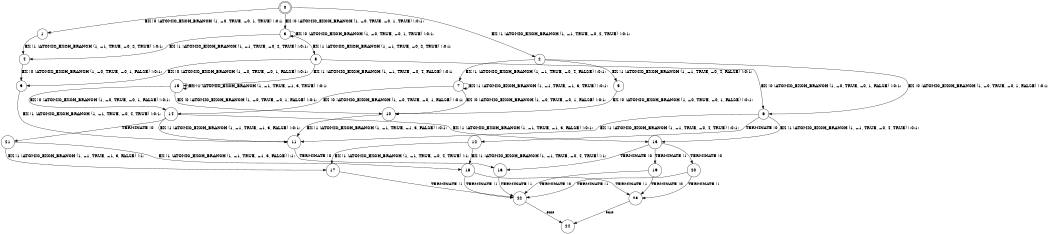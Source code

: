 digraph BCG {
size = "7, 10.5";
center = TRUE;
node [shape = circle];
0 [peripheries = 2];
0 -> 1 [label = "EX !0 !ATOMIC_EXCH_BRANCH (1, +0, TRUE, +0, 1, TRUE) !:0:1:"];
0 -> 2 [label = "EX !1 !ATOMIC_EXCH_BRANCH (1, +1, TRUE, +0, 2, TRUE) !:0:1:"];
0 -> 3 [label = "EX !0 !ATOMIC_EXCH_BRANCH (1, +0, TRUE, +0, 1, TRUE) !:0:1:"];
1 -> 4 [label = "EX !1 !ATOMIC_EXCH_BRANCH (1, +1, TRUE, +0, 2, TRUE) !:0:1:"];
2 -> 5 [label = "EX !1 !ATOMIC_EXCH_BRANCH (1, +1, TRUE, +0, 4, FALSE) !:0:1:"];
2 -> 6 [label = "EX !0 !ATOMIC_EXCH_BRANCH (1, +0, TRUE, +0, 1, FALSE) !:0:1:"];
2 -> 7 [label = "EX !1 !ATOMIC_EXCH_BRANCH (1, +1, TRUE, +0, 4, FALSE) !:0:1:"];
3 -> 4 [label = "EX !1 !ATOMIC_EXCH_BRANCH (1, +1, TRUE, +0, 2, TRUE) !:0:1:"];
3 -> 8 [label = "EX !1 !ATOMIC_EXCH_BRANCH (1, +1, TRUE, +0, 2, TRUE) !:0:1:"];
3 -> 3 [label = "EX !0 !ATOMIC_EXCH_BRANCH (1, +0, TRUE, +0, 1, TRUE) !:0:1:"];
4 -> 9 [label = "EX !0 !ATOMIC_EXCH_BRANCH (1, +0, TRUE, +0, 1, FALSE) !:0:1:"];
5 -> 10 [label = "EX !0 !ATOMIC_EXCH_BRANCH (1, +0, TRUE, +0, 1, FALSE) !:0:1:"];
6 -> 11 [label = "EX !1 !ATOMIC_EXCH_BRANCH (1, +1, TRUE, +0, 4, TRUE) !:0:1:"];
6 -> 12 [label = "TERMINATE !0"];
6 -> 13 [label = "EX !1 !ATOMIC_EXCH_BRANCH (1, +1, TRUE, +0, 4, TRUE) !:0:1:"];
7 -> 10 [label = "EX !0 !ATOMIC_EXCH_BRANCH (1, +0, TRUE, +0, 1, FALSE) !:0:1:"];
7 -> 14 [label = "EX !0 !ATOMIC_EXCH_BRANCH (1, +0, TRUE, +0, 1, FALSE) !:0:1:"];
7 -> 7 [label = "EX !1 !ATOMIC_EXCH_BRANCH (1, +1, TRUE, +1, 3, TRUE) !:0:1:"];
8 -> 9 [label = "EX !0 !ATOMIC_EXCH_BRANCH (1, +0, TRUE, +0, 1, FALSE) !:0:1:"];
8 -> 15 [label = "EX !1 !ATOMIC_EXCH_BRANCH (1, +1, TRUE, +0, 4, FALSE) !:0:1:"];
8 -> 6 [label = "EX !0 !ATOMIC_EXCH_BRANCH (1, +0, TRUE, +0, 1, FALSE) !:0:1:"];
9 -> 11 [label = "EX !1 !ATOMIC_EXCH_BRANCH (1, +1, TRUE, +0, 4, TRUE) !:0:1:"];
10 -> 11 [label = "EX !1 !ATOMIC_EXCH_BRANCH (1, +1, TRUE, +1, 3, FALSE) !:0:1:"];
11 -> 16 [label = "TERMINATE !0"];
12 -> 17 [label = "EX !1 !ATOMIC_EXCH_BRANCH (1, +1, TRUE, +0, 4, TRUE) !:1:"];
12 -> 18 [label = "EX !1 !ATOMIC_EXCH_BRANCH (1, +1, TRUE, +0, 4, TRUE) !:1:"];
13 -> 16 [label = "TERMINATE !0"];
13 -> 19 [label = "TERMINATE !1"];
13 -> 20 [label = "TERMINATE !0"];
14 -> 11 [label = "EX !1 !ATOMIC_EXCH_BRANCH (1, +1, TRUE, +1, 3, FALSE) !:0:1:"];
14 -> 21 [label = "TERMINATE !0"];
14 -> 13 [label = "EX !1 !ATOMIC_EXCH_BRANCH (1, +1, TRUE, +1, 3, FALSE) !:0:1:"];
15 -> 10 [label = "EX !0 !ATOMIC_EXCH_BRANCH (1, +0, TRUE, +0, 1, FALSE) !:0:1:"];
15 -> 15 [label = "EX !1 !ATOMIC_EXCH_BRANCH (1, +1, TRUE, +1, 3, TRUE) !:0:1:"];
15 -> 14 [label = "EX !0 !ATOMIC_EXCH_BRANCH (1, +0, TRUE, +0, 1, FALSE) !:0:1:"];
16 -> 22 [label = "TERMINATE !1"];
17 -> 22 [label = "TERMINATE !1"];
18 -> 22 [label = "TERMINATE !1"];
18 -> 23 [label = "TERMINATE !1"];
19 -> 22 [label = "TERMINATE !0"];
19 -> 23 [label = "TERMINATE !0"];
20 -> 22 [label = "TERMINATE !1"];
20 -> 23 [label = "TERMINATE !1"];
21 -> 17 [label = "EX !1 !ATOMIC_EXCH_BRANCH (1, +1, TRUE, +1, 3, FALSE) !:1:"];
21 -> 18 [label = "EX !1 !ATOMIC_EXCH_BRANCH (1, +1, TRUE, +1, 3, FALSE) !:1:"];
22 -> 24 [label = "exit"];
23 -> 24 [label = "exit"];
}
